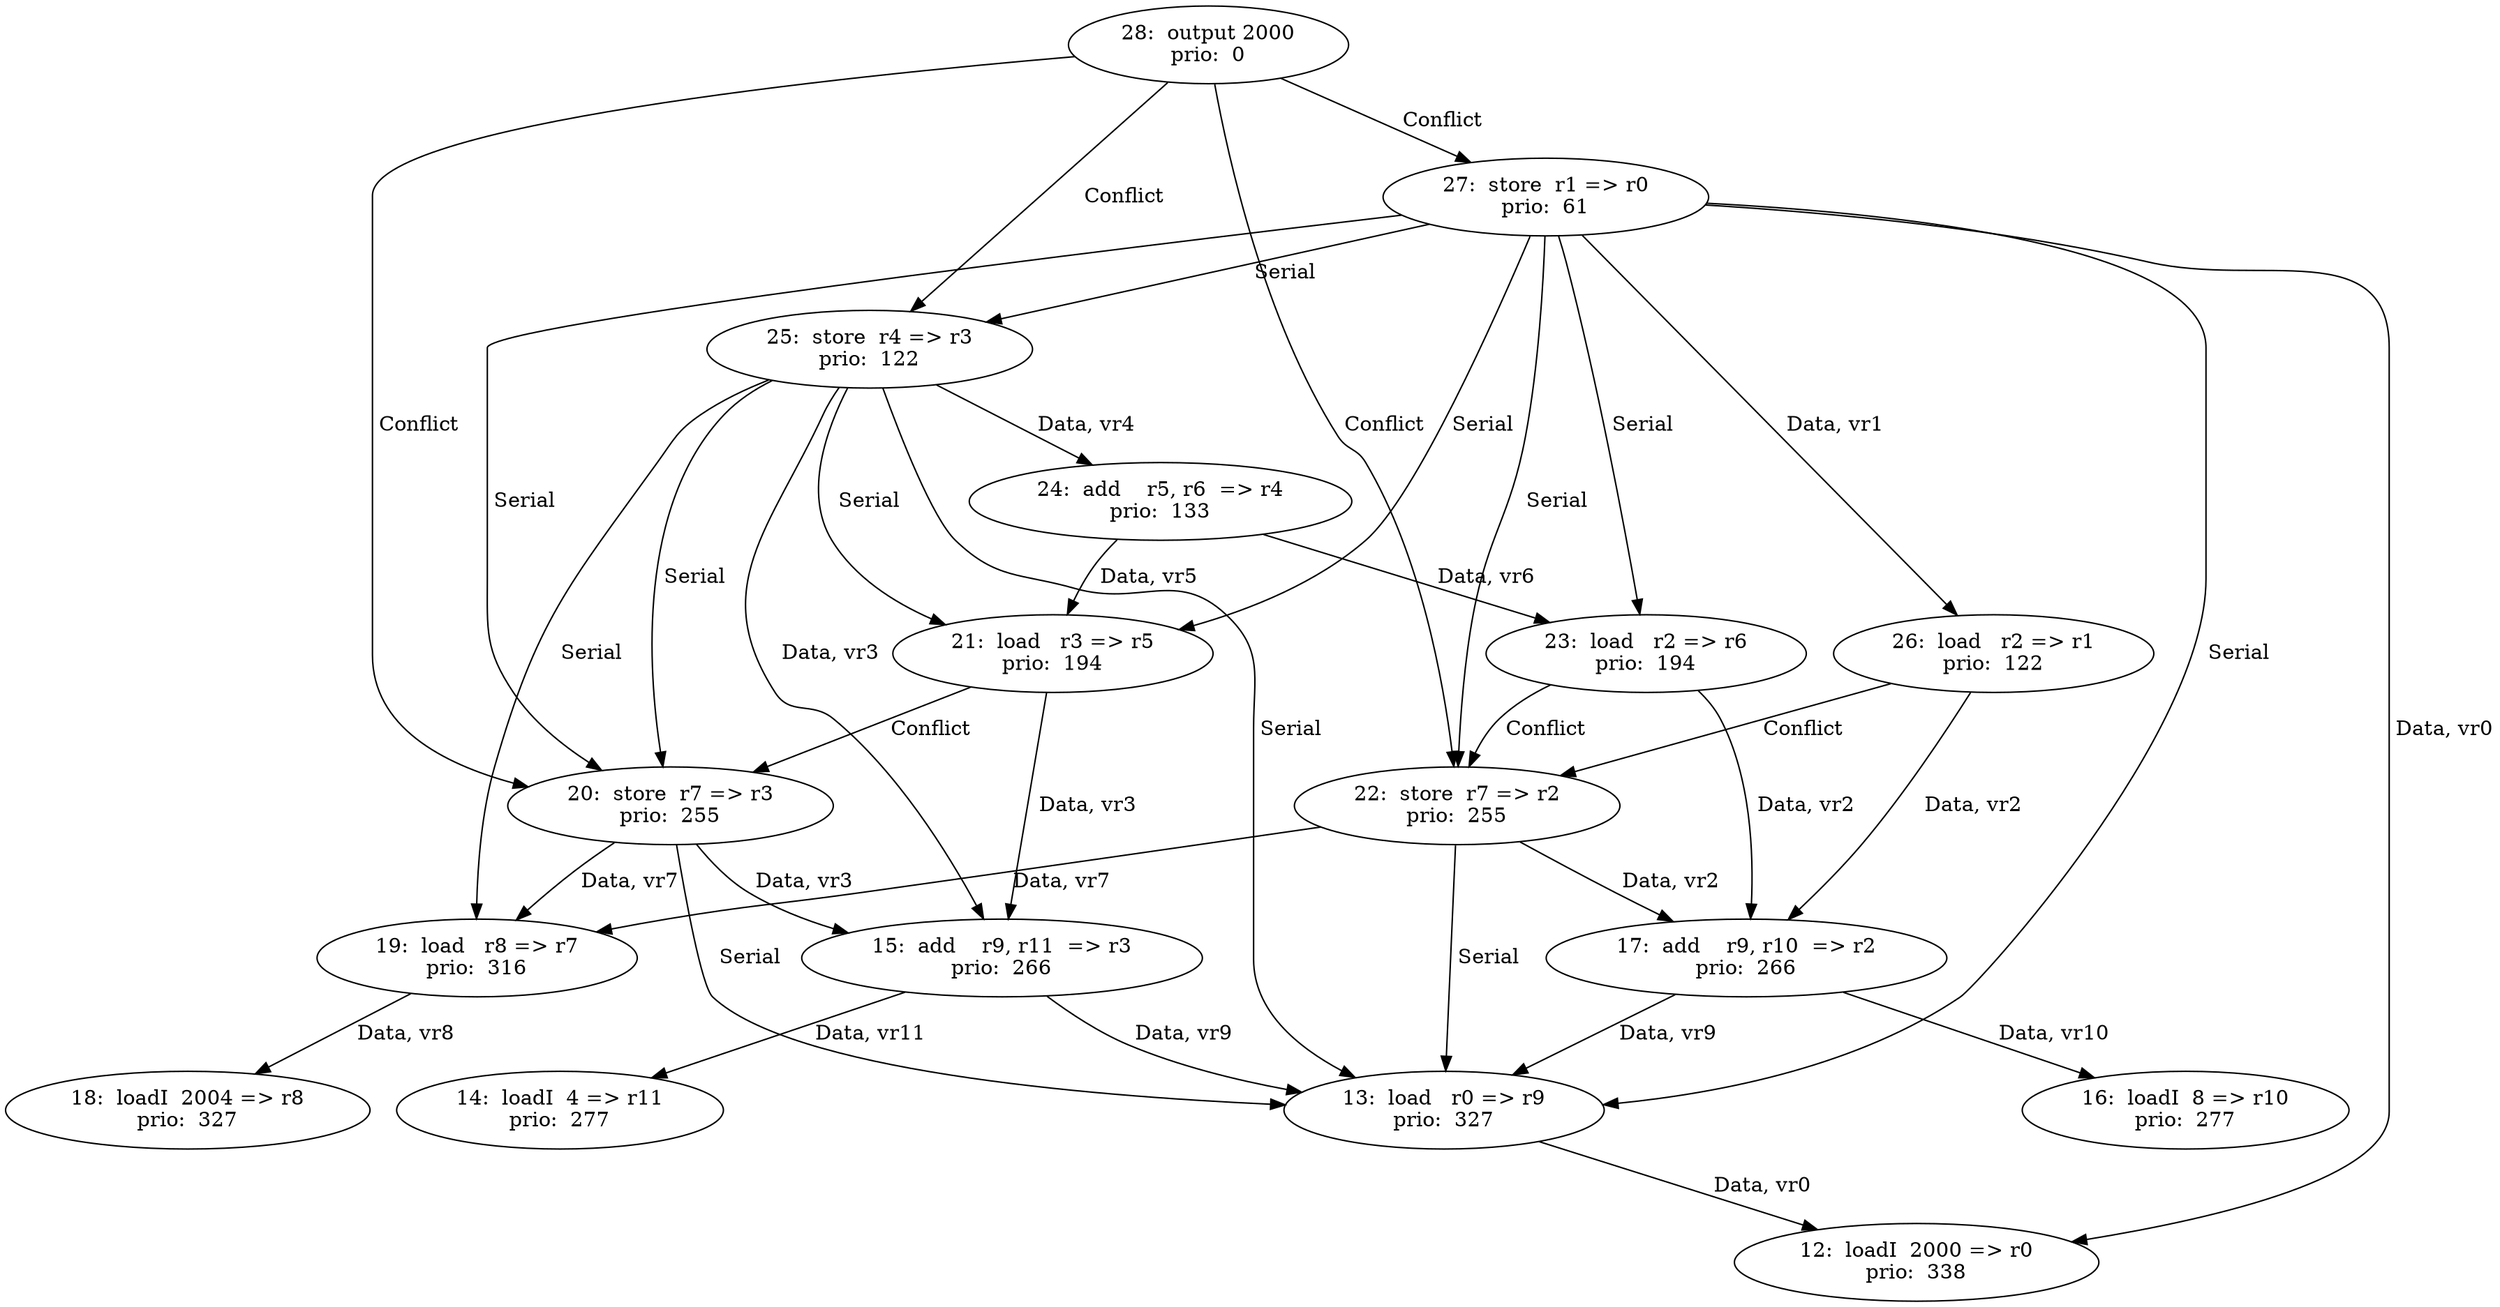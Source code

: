 digraph DG {
  12 [label="12:  loadI  2000 => r0
prio:  338"];
  13 [label="13:  load   r0 => r9
prio:  327"];
  14 [label="14:  loadI  4 => r11
prio:  277"];
  15 [label="15:  add    r9, r11  => r3
prio:  266"];
  16 [label="16:  loadI  8 => r10
prio:  277"];
  17 [label="17:  add    r9, r10  => r2
prio:  266"];
  18 [label="18:  loadI  2004 => r8
prio:  327"];
  19 [label="19:  load   r8 => r7
prio:  316"];
  20 [label="20:  store  r7 => r3
prio:  255"];
  21 [label="21:  load   r3 => r5
prio:  194"];
  22 [label="22:  store  r7 => r2
prio:  255"];
  23 [label="23:  load   r2 => r6
prio:  194"];
  24 [label="24:  add    r5, r6  => r4
prio:  133"];
  25 [label="25:  store  r4 => r3
prio:  122"];
  26 [label="26:  load   r2 => r1
prio:  122"];
  27 [label="27:  store  r1 => r0
prio:  61"];
  28 [label="28:  output 2000
prio:  0"];
  13 -> 12 [ label=" Data, vr0"];
  15 -> 13 [ label=" Data, vr9"];
  15 -> 14 [ label=" Data, vr11"];
  17 -> 13 [ label=" Data, vr9"];
  17 -> 16 [ label=" Data, vr10"];
  19 -> 18 [ label=" Data, vr8"];
  20 -> 19 [ label=" Data, vr7"];
  20 -> 15 [ label=" Data, vr3"];
  20 -> 13[ label=" Serial "];
  21 -> 15 [ label=" Data, vr3"];
  21 -> 20 [ label=" Conflict "];
  22 -> 19 [ label=" Data, vr7"];
  22 -> 17 [ label=" Data, vr2"];
  22 -> 13[ label=" Serial "];
  23 -> 17 [ label=" Data, vr2"];
  23 -> 22 [ label=" Conflict "];
  24 -> 21 [ label=" Data, vr5"];
  24 -> 23 [ label=" Data, vr6"];
  25 -> 24 [ label=" Data, vr4"];
  25 -> 15 [ label=" Data, vr3"];
  25 -> 13[ label=" Serial "];
  25 -> 19[ label=" Serial "];
  25 -> 21[ label=" Serial "];
  25 -> 20[ label=" Serial "];
  26 -> 17 [ label=" Data, vr2"];
  26 -> 22 [ label=" Conflict "];
  27 -> 26 [ label=" Data, vr1"];
  27 -> 12 [ label=" Data, vr0"];
  27 -> 25[ label=" Serial "];
  27 -> 13[ label=" Serial "];
  27 -> 21[ label=" Serial "];
  27 -> 23[ label=" Serial "];
  27 -> 22[ label=" Serial "];
  27 -> 20[ label=" Serial "];
  28 -> 27 [ label=" Conflict "];
  28 -> 25 [ label=" Conflict "];
  28 -> 22 [ label=" Conflict "];
  28 -> 20 [ label=" Conflict "];
}
